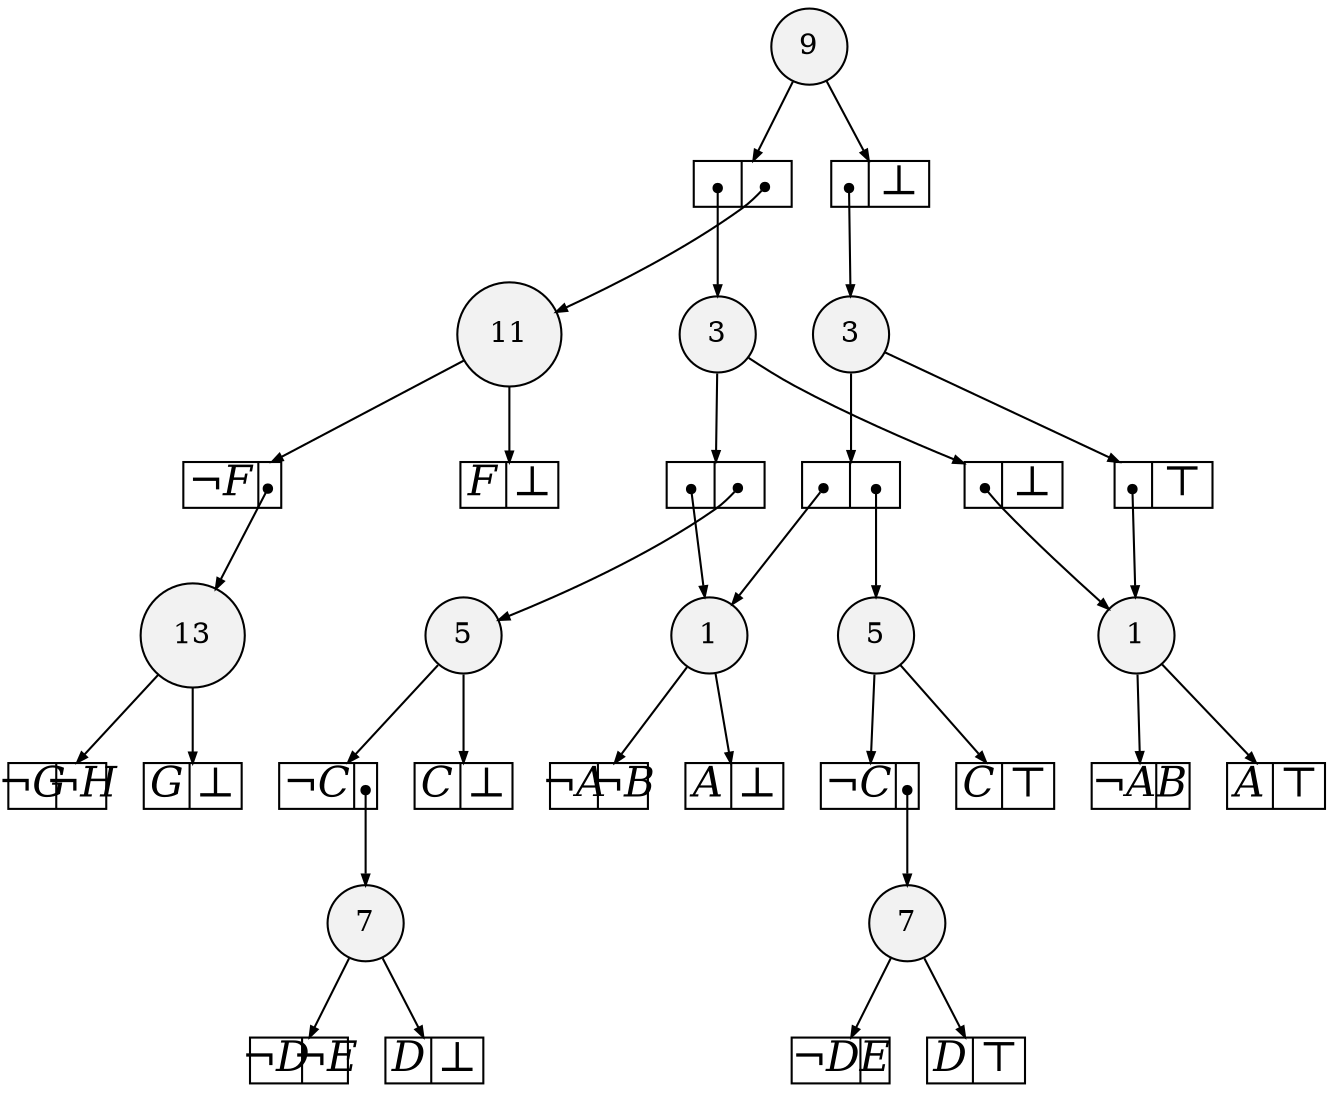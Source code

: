 
digraph sdd {

overlap=false

{rank=same; n826 }
{rank=same; n827 }
{rank=same; n1287 }
{rank=same; n1278 n1284 }
{rank=same; n1279 n1285 }
{rank=same; n1280 n1286 }
{rank=same; n51 n53 }

n826 [label= "13",style=filled,fillcolor=gray95,shape=circle,height=.25,width=.25]; 
n826e0
      [label= "<L>&not;G|<R>&not;H",
      shape=record,
      fontsize=20,
      fontname="Times-Italic",
      fillcolor=white,
      style=filled,
      fixedsize=true,
      height=.30, 
      width=.65];

n826->n826e0 [arrowsize=.50];
n826e1
      [label= "<L>G|<R>&#8869;",
      shape=record,
      fontsize=20,
      fontname="Times-Italic",
      fillcolor=white,
      style=filled,
      fixedsize=true,
      height=.30, 
      width=.65];

n826->n826e1 [arrowsize=.50];
n827 [label= "11",style=filled,fillcolor=gray95,shape=circle,height=.25,width=.25]; 
n827e0
      [label= "<L>&not;F|<R>",
      shape=record,
      fontsize=20,
      fontname="Times-Italic",
      fillcolor=white,
      style=filled,
      fixedsize=true,
      height=.30, 
      width=.65];

n827->n827e0 [arrowsize=.50];
n827e0:R:c->n826 [arrowsize=.50,tailclip=false,arrowtail=dot,dir=both];
n827e1
      [label= "<L>F|<R>&#8869;",
      shape=record,
      fontsize=20,
      fontname="Times-Italic",
      fillcolor=white,
      style=filled,
      fixedsize=true,
      height=.30, 
      width=.65];

n827->n827e1 [arrowsize=.50];
n1287 [label= "9",style=filled,fillcolor=gray95,shape=circle,height=.25,width=.25]; 
n1287e0
      [label= "<L>|<R>",
      shape=record,
      fontsize=20,
      fontname="Times-Italic",
      fillcolor=white,
      style=filled,
      fixedsize=true,
      height=.30, 
      width=.65];

n1287->n1287e0 [arrowsize=.50];
n1287e0:L:c->n1280 [arrowsize=.50,tailclip=false,arrowtail=dot,dir=both];
n1287e0:R:c->n827 [arrowsize=.50,tailclip=false,arrowtail=dot,dir=both];
n1287e1
      [label= "<L>|<R>&#8869;",
      shape=record,
      fontsize=20,
      fontname="Times-Italic",
      fillcolor=white,
      style=filled,
      fixedsize=true,
      height=.30, 
      width=.65];

n1287->n1287e1 [arrowsize=.50];
n1287e1:L:c->n1286 [arrowsize=.50,tailclip=false,arrowtail=dot,dir=both];
n1278 [label= "7",style=filled,fillcolor=gray95,shape=circle,height=.25,width=.25]; 
n1278e0
      [label= "<L>&not;D|<R>&not;E",
      shape=record,
      fontsize=20,
      fontname="Times-Italic",
      fillcolor=white,
      style=filled,
      fixedsize=true,
      height=.30, 
      width=.65];

n1278->n1278e0 [arrowsize=.50];
n1278e1
      [label= "<L>D|<R>&#8869;",
      shape=record,
      fontsize=20,
      fontname="Times-Italic",
      fillcolor=white,
      style=filled,
      fixedsize=true,
      height=.30, 
      width=.65];

n1278->n1278e1 [arrowsize=.50];
n1284 [label= "7",style=filled,fillcolor=gray95,shape=circle,height=.25,width=.25]; 
n1284e0
      [label= "<L>&not;D|<R>E",
      shape=record,
      fontsize=20,
      fontname="Times-Italic",
      fillcolor=white,
      style=filled,
      fixedsize=true,
      height=.30, 
      width=.65];

n1284->n1284e0 [arrowsize=.50];
n1284e1
      [label= "<L>D|<R>&#8868;",
      shape=record,
      fontsize=20,
      fontname="Times-Italic",
      fillcolor=white,
      style=filled,
      fixedsize=true,
      height=.30, 
      width=.65];

n1284->n1284e1 [arrowsize=.50];
n1279 [label= "5",style=filled,fillcolor=gray95,shape=circle,height=.25,width=.25]; 
n1279e0
      [label= "<L>&not;C|<R>",
      shape=record,
      fontsize=20,
      fontname="Times-Italic",
      fillcolor=white,
      style=filled,
      fixedsize=true,
      height=.30, 
      width=.65];

n1279->n1279e0 [arrowsize=.50];
n1279e0:R:c->n1278 [arrowsize=.50,tailclip=false,arrowtail=dot,dir=both];
n1279e1
      [label= "<L>C|<R>&#8869;",
      shape=record,
      fontsize=20,
      fontname="Times-Italic",
      fillcolor=white,
      style=filled,
      fixedsize=true,
      height=.30, 
      width=.65];

n1279->n1279e1 [arrowsize=.50];
n1285 [label= "5",style=filled,fillcolor=gray95,shape=circle,height=.25,width=.25]; 
n1285e0
      [label= "<L>&not;C|<R>",
      shape=record,
      fontsize=20,
      fontname="Times-Italic",
      fillcolor=white,
      style=filled,
      fixedsize=true,
      height=.30, 
      width=.65];

n1285->n1285e0 [arrowsize=.50];
n1285e0:R:c->n1284 [arrowsize=.50,tailclip=false,arrowtail=dot,dir=both];
n1285e1
      [label= "<L>C|<R>&#8868;",
      shape=record,
      fontsize=20,
      fontname="Times-Italic",
      fillcolor=white,
      style=filled,
      fixedsize=true,
      height=.30, 
      width=.65];

n1285->n1285e1 [arrowsize=.50];
n1280 [label= "3",style=filled,fillcolor=gray95,shape=circle,height=.25,width=.25]; 
n1280e0
      [label= "<L>|<R>",
      shape=record,
      fontsize=20,
      fontname="Times-Italic",
      fillcolor=white,
      style=filled,
      fixedsize=true,
      height=.30, 
      width=.65];

n1280->n1280e0 [arrowsize=.50];
n1280e0:L:c->n51 [arrowsize=.50,tailclip=false,arrowtail=dot,dir=both];
n1280e0:R:c->n1279 [arrowsize=.50,tailclip=false,arrowtail=dot,dir=both];
n1280e1
      [label= "<L>|<R>&#8869;",
      shape=record,
      fontsize=20,
      fontname="Times-Italic",
      fillcolor=white,
      style=filled,
      fixedsize=true,
      height=.30, 
      width=.65];

n1280->n1280e1 [arrowsize=.50];
n1280e1:L:c->n53 [arrowsize=.50,tailclip=false,arrowtail=dot,dir=both];
n1286 [label= "3",style=filled,fillcolor=gray95,shape=circle,height=.25,width=.25]; 
n1286e0
      [label= "<L>|<R>",
      shape=record,
      fontsize=20,
      fontname="Times-Italic",
      fillcolor=white,
      style=filled,
      fixedsize=true,
      height=.30, 
      width=.65];

n1286->n1286e0 [arrowsize=.50];
n1286e0:L:c->n51 [arrowsize=.50,tailclip=false,arrowtail=dot,dir=both];
n1286e0:R:c->n1285 [arrowsize=.50,tailclip=false,arrowtail=dot,dir=both];
n1286e1
      [label= "<L>|<R>&#8868;",
      shape=record,
      fontsize=20,
      fontname="Times-Italic",
      fillcolor=white,
      style=filled,
      fixedsize=true,
      height=.30, 
      width=.65];

n1286->n1286e1 [arrowsize=.50];
n1286e1:L:c->n53 [arrowsize=.50,tailclip=false,arrowtail=dot,dir=both];
n51 [label= "1",style=filled,fillcolor=gray95,shape=circle,height=.25,width=.25]; 
n51e0
      [label= "<L>&not;A|<R>&not;B",
      shape=record,
      fontsize=20,
      fontname="Times-Italic",
      fillcolor=white,
      style=filled,
      fixedsize=true,
      height=.30, 
      width=.65];

n51->n51e0 [arrowsize=.50];
n51e1
      [label= "<L>A|<R>&#8869;",
      shape=record,
      fontsize=20,
      fontname="Times-Italic",
      fillcolor=white,
      style=filled,
      fixedsize=true,
      height=.30, 
      width=.65];

n51->n51e1 [arrowsize=.50];
n53 [label= "1",style=filled,fillcolor=gray95,shape=circle,height=.25,width=.25]; 
n53e0
      [label= "<L>&not;A|<R>B",
      shape=record,
      fontsize=20,
      fontname="Times-Italic",
      fillcolor=white,
      style=filled,
      fixedsize=true,
      height=.30, 
      width=.65];

n53->n53e0 [arrowsize=.50];
n53e1
      [label= "<L>A|<R>&#8868;",
      shape=record,
      fontsize=20,
      fontname="Times-Italic",
      fillcolor=white,
      style=filled,
      fixedsize=true,
      height=.30, 
      width=.65];

n53->n53e1 [arrowsize=.50];


}